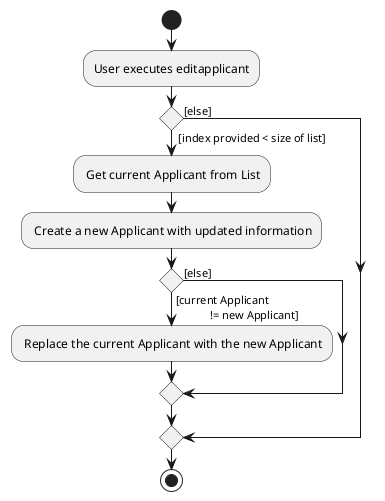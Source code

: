 @startuml
start
:User executes editapplicant;

'Since the beta syntax does not support placing the condition outside the
'diamond we place it as the true branch instead.

if () then ( [index provided < size of list])
- Get current Applicant from List
- Create a new Applicant with updated information

if () then ([current Applicant
            != new Applicant])
    - Replace the current Applicant with the new Applicant
    else ([else])
       endif

else ([else])
endif
stop
@enduml
